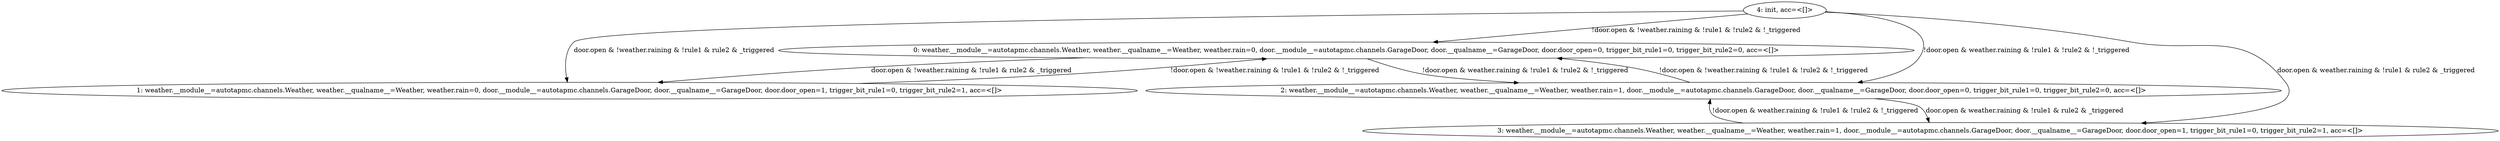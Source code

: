 digraph G {
	s0 [label="0: weather.__module__=autotapmc.channels.Weather, weather.__qualname__=Weather, weather.rain=0, door.__module__=autotapmc.channels.GarageDoor, door.__qualname__=GarageDoor, door.door_open=0, trigger_bit_rule1=0, trigger_bit_rule2=0, acc=<[]>"]
	s1 [label="1: weather.__module__=autotapmc.channels.Weather, weather.__qualname__=Weather, weather.rain=0, door.__module__=autotapmc.channels.GarageDoor, door.__qualname__=GarageDoor, door.door_open=1, trigger_bit_rule1=0, trigger_bit_rule2=1, acc=<[]>"]
	s2 [label="2: weather.__module__=autotapmc.channels.Weather, weather.__qualname__=Weather, weather.rain=1, door.__module__=autotapmc.channels.GarageDoor, door.__qualname__=GarageDoor, door.door_open=0, trigger_bit_rule1=0, trigger_bit_rule2=0, acc=<[]>"]
	s3 [label="3: weather.__module__=autotapmc.channels.Weather, weather.__qualname__=Weather, weather.rain=1, door.__module__=autotapmc.channels.GarageDoor, door.__qualname__=GarageDoor, door.door_open=1, trigger_bit_rule1=0, trigger_bit_rule2=1, acc=<[]>"]
	s4 [label="4: init, acc=<[]>"]
	s0 -> s1 [label="door.open & !weather.raining & !rule1 & rule2 & _triggered"]
	s0 -> s2 [label="!door.open & weather.raining & !rule1 & !rule2 & !_triggered"]
	s2 -> s3 [label="door.open & weather.raining & !rule1 & rule2 & _triggered"]
	s2 -> s0 [label="!door.open & !weather.raining & !rule1 & !rule2 & !_triggered"]
	s3 -> s2 [label="!door.open & weather.raining & !rule1 & !rule2 & !_triggered"]
	s1 -> s0 [label="!door.open & !weather.raining & !rule1 & !rule2 & !_triggered"]
	s4 -> s0 [label="!door.open & !weather.raining & !rule1 & !rule2 & !_triggered"]
	s4 -> s1 [label="door.open & !weather.raining & !rule1 & rule2 & _triggered"]
	s4 -> s2 [label="!door.open & weather.raining & !rule1 & !rule2 & !_triggered"]
	s4 -> s3 [label="door.open & weather.raining & !rule1 & rule2 & _triggered"]
}
